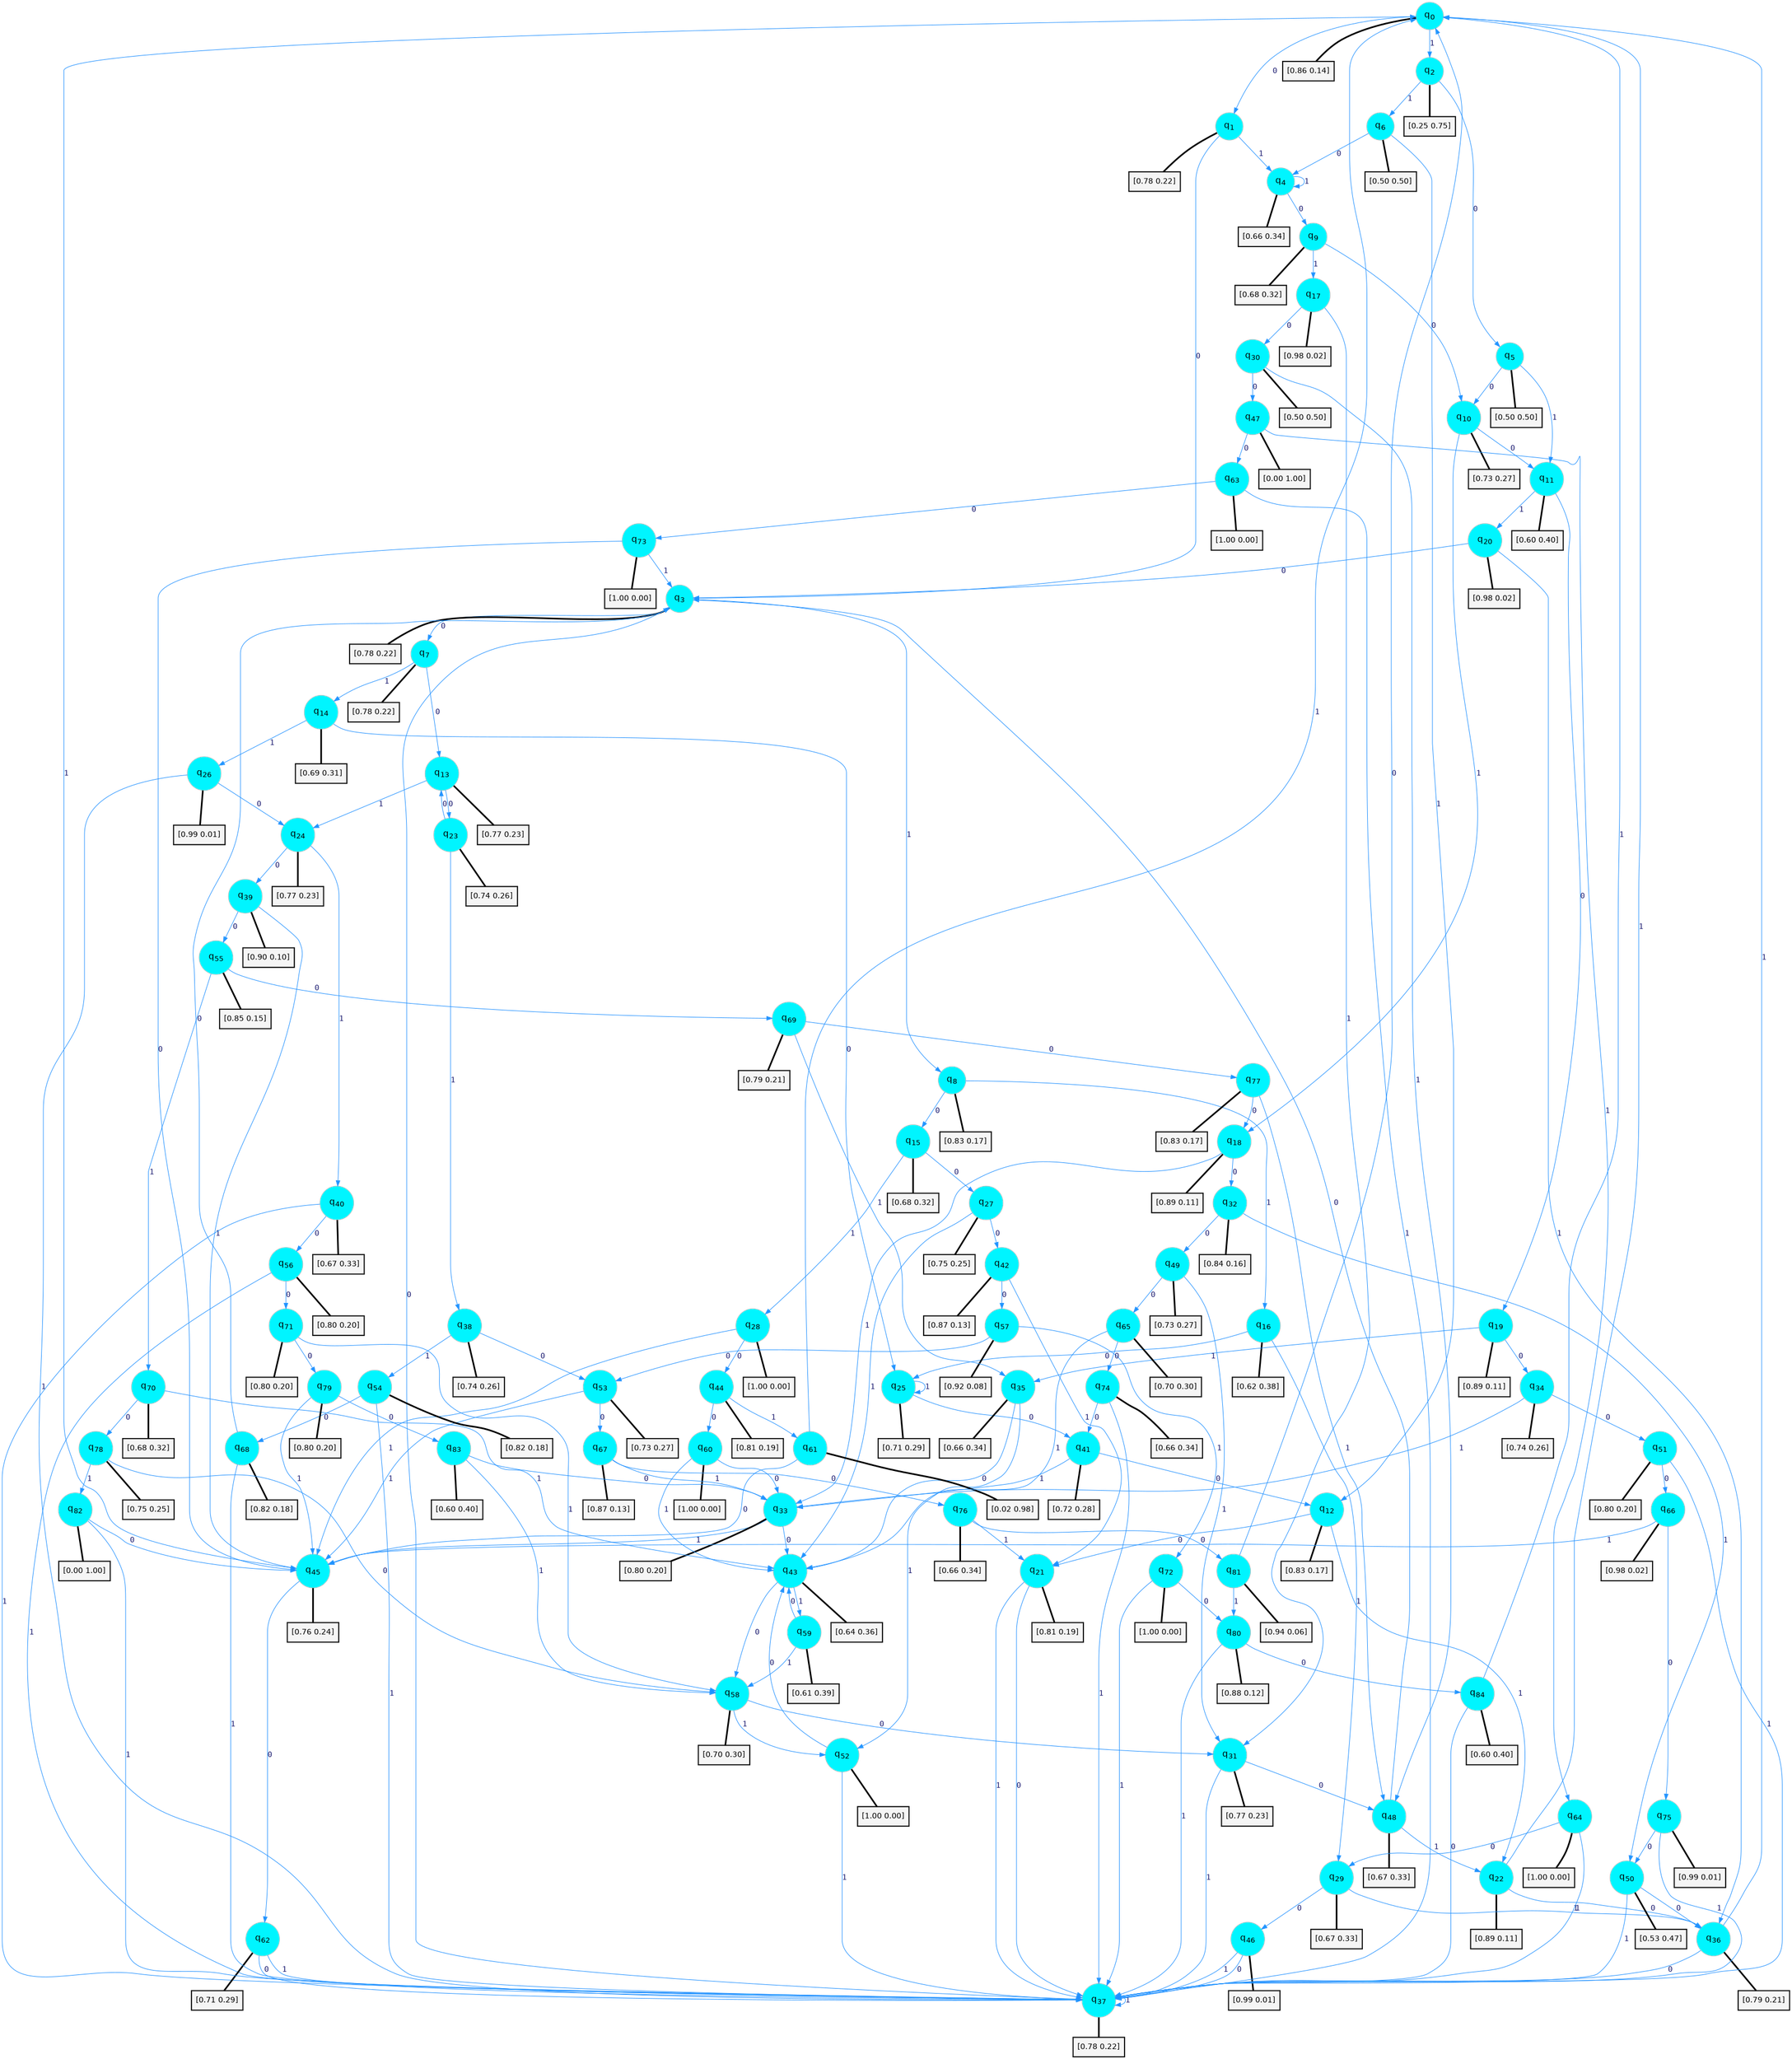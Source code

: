digraph G {
graph [
bgcolor=transparent, dpi=300, rankdir=TD, size="40,25"];
node [
color=gray, fillcolor=turquoise1, fontcolor=black, fontname=Helvetica, fontsize=16, fontweight=bold, shape=circle, style=filled];
edge [
arrowsize=1, color=dodgerblue1, fontcolor=midnightblue, fontname=courier, fontweight=bold, penwidth=1, style=solid, weight=20];
0[label=<q<SUB>0</SUB>>];
1[label=<q<SUB>1</SUB>>];
2[label=<q<SUB>2</SUB>>];
3[label=<q<SUB>3</SUB>>];
4[label=<q<SUB>4</SUB>>];
5[label=<q<SUB>5</SUB>>];
6[label=<q<SUB>6</SUB>>];
7[label=<q<SUB>7</SUB>>];
8[label=<q<SUB>8</SUB>>];
9[label=<q<SUB>9</SUB>>];
10[label=<q<SUB>10</SUB>>];
11[label=<q<SUB>11</SUB>>];
12[label=<q<SUB>12</SUB>>];
13[label=<q<SUB>13</SUB>>];
14[label=<q<SUB>14</SUB>>];
15[label=<q<SUB>15</SUB>>];
16[label=<q<SUB>16</SUB>>];
17[label=<q<SUB>17</SUB>>];
18[label=<q<SUB>18</SUB>>];
19[label=<q<SUB>19</SUB>>];
20[label=<q<SUB>20</SUB>>];
21[label=<q<SUB>21</SUB>>];
22[label=<q<SUB>22</SUB>>];
23[label=<q<SUB>23</SUB>>];
24[label=<q<SUB>24</SUB>>];
25[label=<q<SUB>25</SUB>>];
26[label=<q<SUB>26</SUB>>];
27[label=<q<SUB>27</SUB>>];
28[label=<q<SUB>28</SUB>>];
29[label=<q<SUB>29</SUB>>];
30[label=<q<SUB>30</SUB>>];
31[label=<q<SUB>31</SUB>>];
32[label=<q<SUB>32</SUB>>];
33[label=<q<SUB>33</SUB>>];
34[label=<q<SUB>34</SUB>>];
35[label=<q<SUB>35</SUB>>];
36[label=<q<SUB>36</SUB>>];
37[label=<q<SUB>37</SUB>>];
38[label=<q<SUB>38</SUB>>];
39[label=<q<SUB>39</SUB>>];
40[label=<q<SUB>40</SUB>>];
41[label=<q<SUB>41</SUB>>];
42[label=<q<SUB>42</SUB>>];
43[label=<q<SUB>43</SUB>>];
44[label=<q<SUB>44</SUB>>];
45[label=<q<SUB>45</SUB>>];
46[label=<q<SUB>46</SUB>>];
47[label=<q<SUB>47</SUB>>];
48[label=<q<SUB>48</SUB>>];
49[label=<q<SUB>49</SUB>>];
50[label=<q<SUB>50</SUB>>];
51[label=<q<SUB>51</SUB>>];
52[label=<q<SUB>52</SUB>>];
53[label=<q<SUB>53</SUB>>];
54[label=<q<SUB>54</SUB>>];
55[label=<q<SUB>55</SUB>>];
56[label=<q<SUB>56</SUB>>];
57[label=<q<SUB>57</SUB>>];
58[label=<q<SUB>58</SUB>>];
59[label=<q<SUB>59</SUB>>];
60[label=<q<SUB>60</SUB>>];
61[label=<q<SUB>61</SUB>>];
62[label=<q<SUB>62</SUB>>];
63[label=<q<SUB>63</SUB>>];
64[label=<q<SUB>64</SUB>>];
65[label=<q<SUB>65</SUB>>];
66[label=<q<SUB>66</SUB>>];
67[label=<q<SUB>67</SUB>>];
68[label=<q<SUB>68</SUB>>];
69[label=<q<SUB>69</SUB>>];
70[label=<q<SUB>70</SUB>>];
71[label=<q<SUB>71</SUB>>];
72[label=<q<SUB>72</SUB>>];
73[label=<q<SUB>73</SUB>>];
74[label=<q<SUB>74</SUB>>];
75[label=<q<SUB>75</SUB>>];
76[label=<q<SUB>76</SUB>>];
77[label=<q<SUB>77</SUB>>];
78[label=<q<SUB>78</SUB>>];
79[label=<q<SUB>79</SUB>>];
80[label=<q<SUB>80</SUB>>];
81[label=<q<SUB>81</SUB>>];
82[label=<q<SUB>82</SUB>>];
83[label=<q<SUB>83</SUB>>];
84[label=<q<SUB>84</SUB>>];
85[label="[0.86 0.14]", shape=box,fontcolor=black, fontname=Helvetica, fontsize=14, penwidth=2, fillcolor=whitesmoke,color=black];
86[label="[0.78 0.22]", shape=box,fontcolor=black, fontname=Helvetica, fontsize=14, penwidth=2, fillcolor=whitesmoke,color=black];
87[label="[0.25 0.75]", shape=box,fontcolor=black, fontname=Helvetica, fontsize=14, penwidth=2, fillcolor=whitesmoke,color=black];
88[label="[0.78 0.22]", shape=box,fontcolor=black, fontname=Helvetica, fontsize=14, penwidth=2, fillcolor=whitesmoke,color=black];
89[label="[0.66 0.34]", shape=box,fontcolor=black, fontname=Helvetica, fontsize=14, penwidth=2, fillcolor=whitesmoke,color=black];
90[label="[0.50 0.50]", shape=box,fontcolor=black, fontname=Helvetica, fontsize=14, penwidth=2, fillcolor=whitesmoke,color=black];
91[label="[0.50 0.50]", shape=box,fontcolor=black, fontname=Helvetica, fontsize=14, penwidth=2, fillcolor=whitesmoke,color=black];
92[label="[0.78 0.22]", shape=box,fontcolor=black, fontname=Helvetica, fontsize=14, penwidth=2, fillcolor=whitesmoke,color=black];
93[label="[0.83 0.17]", shape=box,fontcolor=black, fontname=Helvetica, fontsize=14, penwidth=2, fillcolor=whitesmoke,color=black];
94[label="[0.68 0.32]", shape=box,fontcolor=black, fontname=Helvetica, fontsize=14, penwidth=2, fillcolor=whitesmoke,color=black];
95[label="[0.73 0.27]", shape=box,fontcolor=black, fontname=Helvetica, fontsize=14, penwidth=2, fillcolor=whitesmoke,color=black];
96[label="[0.60 0.40]", shape=box,fontcolor=black, fontname=Helvetica, fontsize=14, penwidth=2, fillcolor=whitesmoke,color=black];
97[label="[0.83 0.17]", shape=box,fontcolor=black, fontname=Helvetica, fontsize=14, penwidth=2, fillcolor=whitesmoke,color=black];
98[label="[0.77 0.23]", shape=box,fontcolor=black, fontname=Helvetica, fontsize=14, penwidth=2, fillcolor=whitesmoke,color=black];
99[label="[0.69 0.31]", shape=box,fontcolor=black, fontname=Helvetica, fontsize=14, penwidth=2, fillcolor=whitesmoke,color=black];
100[label="[0.68 0.32]", shape=box,fontcolor=black, fontname=Helvetica, fontsize=14, penwidth=2, fillcolor=whitesmoke,color=black];
101[label="[0.62 0.38]", shape=box,fontcolor=black, fontname=Helvetica, fontsize=14, penwidth=2, fillcolor=whitesmoke,color=black];
102[label="[0.98 0.02]", shape=box,fontcolor=black, fontname=Helvetica, fontsize=14, penwidth=2, fillcolor=whitesmoke,color=black];
103[label="[0.89 0.11]", shape=box,fontcolor=black, fontname=Helvetica, fontsize=14, penwidth=2, fillcolor=whitesmoke,color=black];
104[label="[0.89 0.11]", shape=box,fontcolor=black, fontname=Helvetica, fontsize=14, penwidth=2, fillcolor=whitesmoke,color=black];
105[label="[0.98 0.02]", shape=box,fontcolor=black, fontname=Helvetica, fontsize=14, penwidth=2, fillcolor=whitesmoke,color=black];
106[label="[0.81 0.19]", shape=box,fontcolor=black, fontname=Helvetica, fontsize=14, penwidth=2, fillcolor=whitesmoke,color=black];
107[label="[0.89 0.11]", shape=box,fontcolor=black, fontname=Helvetica, fontsize=14, penwidth=2, fillcolor=whitesmoke,color=black];
108[label="[0.74 0.26]", shape=box,fontcolor=black, fontname=Helvetica, fontsize=14, penwidth=2, fillcolor=whitesmoke,color=black];
109[label="[0.77 0.23]", shape=box,fontcolor=black, fontname=Helvetica, fontsize=14, penwidth=2, fillcolor=whitesmoke,color=black];
110[label="[0.71 0.29]", shape=box,fontcolor=black, fontname=Helvetica, fontsize=14, penwidth=2, fillcolor=whitesmoke,color=black];
111[label="[0.99 0.01]", shape=box,fontcolor=black, fontname=Helvetica, fontsize=14, penwidth=2, fillcolor=whitesmoke,color=black];
112[label="[0.75 0.25]", shape=box,fontcolor=black, fontname=Helvetica, fontsize=14, penwidth=2, fillcolor=whitesmoke,color=black];
113[label="[1.00 0.00]", shape=box,fontcolor=black, fontname=Helvetica, fontsize=14, penwidth=2, fillcolor=whitesmoke,color=black];
114[label="[0.67 0.33]", shape=box,fontcolor=black, fontname=Helvetica, fontsize=14, penwidth=2, fillcolor=whitesmoke,color=black];
115[label="[0.50 0.50]", shape=box,fontcolor=black, fontname=Helvetica, fontsize=14, penwidth=2, fillcolor=whitesmoke,color=black];
116[label="[0.77 0.23]", shape=box,fontcolor=black, fontname=Helvetica, fontsize=14, penwidth=2, fillcolor=whitesmoke,color=black];
117[label="[0.84 0.16]", shape=box,fontcolor=black, fontname=Helvetica, fontsize=14, penwidth=2, fillcolor=whitesmoke,color=black];
118[label="[0.80 0.20]", shape=box,fontcolor=black, fontname=Helvetica, fontsize=14, penwidth=2, fillcolor=whitesmoke,color=black];
119[label="[0.74 0.26]", shape=box,fontcolor=black, fontname=Helvetica, fontsize=14, penwidth=2, fillcolor=whitesmoke,color=black];
120[label="[0.66 0.34]", shape=box,fontcolor=black, fontname=Helvetica, fontsize=14, penwidth=2, fillcolor=whitesmoke,color=black];
121[label="[0.79 0.21]", shape=box,fontcolor=black, fontname=Helvetica, fontsize=14, penwidth=2, fillcolor=whitesmoke,color=black];
122[label="[0.78 0.22]", shape=box,fontcolor=black, fontname=Helvetica, fontsize=14, penwidth=2, fillcolor=whitesmoke,color=black];
123[label="[0.74 0.26]", shape=box,fontcolor=black, fontname=Helvetica, fontsize=14, penwidth=2, fillcolor=whitesmoke,color=black];
124[label="[0.90 0.10]", shape=box,fontcolor=black, fontname=Helvetica, fontsize=14, penwidth=2, fillcolor=whitesmoke,color=black];
125[label="[0.67 0.33]", shape=box,fontcolor=black, fontname=Helvetica, fontsize=14, penwidth=2, fillcolor=whitesmoke,color=black];
126[label="[0.72 0.28]", shape=box,fontcolor=black, fontname=Helvetica, fontsize=14, penwidth=2, fillcolor=whitesmoke,color=black];
127[label="[0.87 0.13]", shape=box,fontcolor=black, fontname=Helvetica, fontsize=14, penwidth=2, fillcolor=whitesmoke,color=black];
128[label="[0.64 0.36]", shape=box,fontcolor=black, fontname=Helvetica, fontsize=14, penwidth=2, fillcolor=whitesmoke,color=black];
129[label="[0.81 0.19]", shape=box,fontcolor=black, fontname=Helvetica, fontsize=14, penwidth=2, fillcolor=whitesmoke,color=black];
130[label="[0.76 0.24]", shape=box,fontcolor=black, fontname=Helvetica, fontsize=14, penwidth=2, fillcolor=whitesmoke,color=black];
131[label="[0.99 0.01]", shape=box,fontcolor=black, fontname=Helvetica, fontsize=14, penwidth=2, fillcolor=whitesmoke,color=black];
132[label="[0.00 1.00]", shape=box,fontcolor=black, fontname=Helvetica, fontsize=14, penwidth=2, fillcolor=whitesmoke,color=black];
133[label="[0.67 0.33]", shape=box,fontcolor=black, fontname=Helvetica, fontsize=14, penwidth=2, fillcolor=whitesmoke,color=black];
134[label="[0.73 0.27]", shape=box,fontcolor=black, fontname=Helvetica, fontsize=14, penwidth=2, fillcolor=whitesmoke,color=black];
135[label="[0.53 0.47]", shape=box,fontcolor=black, fontname=Helvetica, fontsize=14, penwidth=2, fillcolor=whitesmoke,color=black];
136[label="[0.80 0.20]", shape=box,fontcolor=black, fontname=Helvetica, fontsize=14, penwidth=2, fillcolor=whitesmoke,color=black];
137[label="[1.00 0.00]", shape=box,fontcolor=black, fontname=Helvetica, fontsize=14, penwidth=2, fillcolor=whitesmoke,color=black];
138[label="[0.73 0.27]", shape=box,fontcolor=black, fontname=Helvetica, fontsize=14, penwidth=2, fillcolor=whitesmoke,color=black];
139[label="[0.82 0.18]", shape=box,fontcolor=black, fontname=Helvetica, fontsize=14, penwidth=2, fillcolor=whitesmoke,color=black];
140[label="[0.85 0.15]", shape=box,fontcolor=black, fontname=Helvetica, fontsize=14, penwidth=2, fillcolor=whitesmoke,color=black];
141[label="[0.80 0.20]", shape=box,fontcolor=black, fontname=Helvetica, fontsize=14, penwidth=2, fillcolor=whitesmoke,color=black];
142[label="[0.92 0.08]", shape=box,fontcolor=black, fontname=Helvetica, fontsize=14, penwidth=2, fillcolor=whitesmoke,color=black];
143[label="[0.70 0.30]", shape=box,fontcolor=black, fontname=Helvetica, fontsize=14, penwidth=2, fillcolor=whitesmoke,color=black];
144[label="[0.61 0.39]", shape=box,fontcolor=black, fontname=Helvetica, fontsize=14, penwidth=2, fillcolor=whitesmoke,color=black];
145[label="[1.00 0.00]", shape=box,fontcolor=black, fontname=Helvetica, fontsize=14, penwidth=2, fillcolor=whitesmoke,color=black];
146[label="[0.02 0.98]", shape=box,fontcolor=black, fontname=Helvetica, fontsize=14, penwidth=2, fillcolor=whitesmoke,color=black];
147[label="[0.71 0.29]", shape=box,fontcolor=black, fontname=Helvetica, fontsize=14, penwidth=2, fillcolor=whitesmoke,color=black];
148[label="[1.00 0.00]", shape=box,fontcolor=black, fontname=Helvetica, fontsize=14, penwidth=2, fillcolor=whitesmoke,color=black];
149[label="[1.00 0.00]", shape=box,fontcolor=black, fontname=Helvetica, fontsize=14, penwidth=2, fillcolor=whitesmoke,color=black];
150[label="[0.70 0.30]", shape=box,fontcolor=black, fontname=Helvetica, fontsize=14, penwidth=2, fillcolor=whitesmoke,color=black];
151[label="[0.98 0.02]", shape=box,fontcolor=black, fontname=Helvetica, fontsize=14, penwidth=2, fillcolor=whitesmoke,color=black];
152[label="[0.87 0.13]", shape=box,fontcolor=black, fontname=Helvetica, fontsize=14, penwidth=2, fillcolor=whitesmoke,color=black];
153[label="[0.82 0.18]", shape=box,fontcolor=black, fontname=Helvetica, fontsize=14, penwidth=2, fillcolor=whitesmoke,color=black];
154[label="[0.79 0.21]", shape=box,fontcolor=black, fontname=Helvetica, fontsize=14, penwidth=2, fillcolor=whitesmoke,color=black];
155[label="[0.68 0.32]", shape=box,fontcolor=black, fontname=Helvetica, fontsize=14, penwidth=2, fillcolor=whitesmoke,color=black];
156[label="[0.80 0.20]", shape=box,fontcolor=black, fontname=Helvetica, fontsize=14, penwidth=2, fillcolor=whitesmoke,color=black];
157[label="[1.00 0.00]", shape=box,fontcolor=black, fontname=Helvetica, fontsize=14, penwidth=2, fillcolor=whitesmoke,color=black];
158[label="[1.00 0.00]", shape=box,fontcolor=black, fontname=Helvetica, fontsize=14, penwidth=2, fillcolor=whitesmoke,color=black];
159[label="[0.66 0.34]", shape=box,fontcolor=black, fontname=Helvetica, fontsize=14, penwidth=2, fillcolor=whitesmoke,color=black];
160[label="[0.99 0.01]", shape=box,fontcolor=black, fontname=Helvetica, fontsize=14, penwidth=2, fillcolor=whitesmoke,color=black];
161[label="[0.66 0.34]", shape=box,fontcolor=black, fontname=Helvetica, fontsize=14, penwidth=2, fillcolor=whitesmoke,color=black];
162[label="[0.83 0.17]", shape=box,fontcolor=black, fontname=Helvetica, fontsize=14, penwidth=2, fillcolor=whitesmoke,color=black];
163[label="[0.75 0.25]", shape=box,fontcolor=black, fontname=Helvetica, fontsize=14, penwidth=2, fillcolor=whitesmoke,color=black];
164[label="[0.80 0.20]", shape=box,fontcolor=black, fontname=Helvetica, fontsize=14, penwidth=2, fillcolor=whitesmoke,color=black];
165[label="[0.88 0.12]", shape=box,fontcolor=black, fontname=Helvetica, fontsize=14, penwidth=2, fillcolor=whitesmoke,color=black];
166[label="[0.94 0.06]", shape=box,fontcolor=black, fontname=Helvetica, fontsize=14, penwidth=2, fillcolor=whitesmoke,color=black];
167[label="[0.00 1.00]", shape=box,fontcolor=black, fontname=Helvetica, fontsize=14, penwidth=2, fillcolor=whitesmoke,color=black];
168[label="[0.60 0.40]", shape=box,fontcolor=black, fontname=Helvetica, fontsize=14, penwidth=2, fillcolor=whitesmoke,color=black];
169[label="[0.60 0.40]", shape=box,fontcolor=black, fontname=Helvetica, fontsize=14, penwidth=2, fillcolor=whitesmoke,color=black];
0->1 [label=0];
0->2 [label=1];
0->85 [arrowhead=none, penwidth=3,color=black];
1->3 [label=0];
1->4 [label=1];
1->86 [arrowhead=none, penwidth=3,color=black];
2->5 [label=0];
2->6 [label=1];
2->87 [arrowhead=none, penwidth=3,color=black];
3->7 [label=0];
3->8 [label=1];
3->88 [arrowhead=none, penwidth=3,color=black];
4->9 [label=0];
4->4 [label=1];
4->89 [arrowhead=none, penwidth=3,color=black];
5->10 [label=0];
5->11 [label=1];
5->90 [arrowhead=none, penwidth=3,color=black];
6->4 [label=0];
6->12 [label=1];
6->91 [arrowhead=none, penwidth=3,color=black];
7->13 [label=0];
7->14 [label=1];
7->92 [arrowhead=none, penwidth=3,color=black];
8->15 [label=0];
8->16 [label=1];
8->93 [arrowhead=none, penwidth=3,color=black];
9->10 [label=0];
9->17 [label=1];
9->94 [arrowhead=none, penwidth=3,color=black];
10->11 [label=0];
10->18 [label=1];
10->95 [arrowhead=none, penwidth=3,color=black];
11->19 [label=0];
11->20 [label=1];
11->96 [arrowhead=none, penwidth=3,color=black];
12->21 [label=0];
12->22 [label=1];
12->97 [arrowhead=none, penwidth=3,color=black];
13->23 [label=0];
13->24 [label=1];
13->98 [arrowhead=none, penwidth=3,color=black];
14->25 [label=0];
14->26 [label=1];
14->99 [arrowhead=none, penwidth=3,color=black];
15->27 [label=0];
15->28 [label=1];
15->100 [arrowhead=none, penwidth=3,color=black];
16->25 [label=0];
16->29 [label=1];
16->101 [arrowhead=none, penwidth=3,color=black];
17->30 [label=0];
17->31 [label=1];
17->102 [arrowhead=none, penwidth=3,color=black];
18->32 [label=0];
18->33 [label=1];
18->103 [arrowhead=none, penwidth=3,color=black];
19->34 [label=0];
19->35 [label=1];
19->104 [arrowhead=none, penwidth=3,color=black];
20->3 [label=0];
20->36 [label=1];
20->105 [arrowhead=none, penwidth=3,color=black];
21->37 [label=0];
21->37 [label=1];
21->106 [arrowhead=none, penwidth=3,color=black];
22->36 [label=0];
22->0 [label=1];
22->107 [arrowhead=none, penwidth=3,color=black];
23->13 [label=0];
23->38 [label=1];
23->108 [arrowhead=none, penwidth=3,color=black];
24->39 [label=0];
24->40 [label=1];
24->109 [arrowhead=none, penwidth=3,color=black];
25->41 [label=0];
25->25 [label=1];
25->110 [arrowhead=none, penwidth=3,color=black];
26->24 [label=0];
26->37 [label=1];
26->111 [arrowhead=none, penwidth=3,color=black];
27->42 [label=0];
27->43 [label=1];
27->112 [arrowhead=none, penwidth=3,color=black];
28->44 [label=0];
28->45 [label=1];
28->113 [arrowhead=none, penwidth=3,color=black];
29->46 [label=0];
29->36 [label=1];
29->114 [arrowhead=none, penwidth=3,color=black];
30->47 [label=0];
30->48 [label=1];
30->115 [arrowhead=none, penwidth=3,color=black];
31->48 [label=0];
31->37 [label=1];
31->116 [arrowhead=none, penwidth=3,color=black];
32->49 [label=0];
32->50 [label=1];
32->117 [arrowhead=none, penwidth=3,color=black];
33->43 [label=0];
33->45 [label=1];
33->118 [arrowhead=none, penwidth=3,color=black];
34->51 [label=0];
34->33 [label=1];
34->119 [arrowhead=none, penwidth=3,color=black];
35->43 [label=0];
35->52 [label=1];
35->120 [arrowhead=none, penwidth=3,color=black];
36->37 [label=0];
36->0 [label=1];
36->121 [arrowhead=none, penwidth=3,color=black];
37->3 [label=0];
37->37 [label=1];
37->122 [arrowhead=none, penwidth=3,color=black];
38->53 [label=0];
38->54 [label=1];
38->123 [arrowhead=none, penwidth=3,color=black];
39->55 [label=0];
39->45 [label=1];
39->124 [arrowhead=none, penwidth=3,color=black];
40->56 [label=0];
40->37 [label=1];
40->125 [arrowhead=none, penwidth=3,color=black];
41->12 [label=0];
41->33 [label=1];
41->126 [arrowhead=none, penwidth=3,color=black];
42->57 [label=0];
42->21 [label=1];
42->127 [arrowhead=none, penwidth=3,color=black];
43->58 [label=0];
43->59 [label=1];
43->128 [arrowhead=none, penwidth=3,color=black];
44->60 [label=0];
44->61 [label=1];
44->129 [arrowhead=none, penwidth=3,color=black];
45->62 [label=0];
45->0 [label=1];
45->130 [arrowhead=none, penwidth=3,color=black];
46->37 [label=0];
46->37 [label=1];
46->131 [arrowhead=none, penwidth=3,color=black];
47->63 [label=0];
47->64 [label=1];
47->132 [arrowhead=none, penwidth=3,color=black];
48->3 [label=0];
48->22 [label=1];
48->133 [arrowhead=none, penwidth=3,color=black];
49->65 [label=0];
49->31 [label=1];
49->134 [arrowhead=none, penwidth=3,color=black];
50->36 [label=0];
50->37 [label=1];
50->135 [arrowhead=none, penwidth=3,color=black];
51->66 [label=0];
51->37 [label=1];
51->136 [arrowhead=none, penwidth=3,color=black];
52->43 [label=0];
52->37 [label=1];
52->137 [arrowhead=none, penwidth=3,color=black];
53->67 [label=0];
53->45 [label=1];
53->138 [arrowhead=none, penwidth=3,color=black];
54->68 [label=0];
54->37 [label=1];
54->139 [arrowhead=none, penwidth=3,color=black];
55->69 [label=0];
55->70 [label=1];
55->140 [arrowhead=none, penwidth=3,color=black];
56->71 [label=0];
56->37 [label=1];
56->141 [arrowhead=none, penwidth=3,color=black];
57->53 [label=0];
57->72 [label=1];
57->142 [arrowhead=none, penwidth=3,color=black];
58->31 [label=0];
58->52 [label=1];
58->143 [arrowhead=none, penwidth=3,color=black];
59->43 [label=0];
59->58 [label=1];
59->144 [arrowhead=none, penwidth=3,color=black];
60->33 [label=0];
60->43 [label=1];
60->145 [arrowhead=none, penwidth=3,color=black];
61->45 [label=0];
61->0 [label=1];
61->146 [arrowhead=none, penwidth=3,color=black];
62->37 [label=0];
62->37 [label=1];
62->147 [arrowhead=none, penwidth=3,color=black];
63->73 [label=0];
63->37 [label=1];
63->148 [arrowhead=none, penwidth=3,color=black];
64->29 [label=0];
64->37 [label=1];
64->149 [arrowhead=none, penwidth=3,color=black];
65->74 [label=0];
65->43 [label=1];
65->150 [arrowhead=none, penwidth=3,color=black];
66->75 [label=0];
66->45 [label=1];
66->151 [arrowhead=none, penwidth=3,color=black];
67->76 [label=0];
67->33 [label=1];
67->152 [arrowhead=none, penwidth=3,color=black];
68->3 [label=0];
68->37 [label=1];
68->153 [arrowhead=none, penwidth=3,color=black];
69->77 [label=0];
69->35 [label=1];
69->154 [arrowhead=none, penwidth=3,color=black];
70->78 [label=0];
70->43 [label=1];
70->155 [arrowhead=none, penwidth=3,color=black];
71->79 [label=0];
71->58 [label=1];
71->156 [arrowhead=none, penwidth=3,color=black];
72->80 [label=0];
72->37 [label=1];
72->157 [arrowhead=none, penwidth=3,color=black];
73->45 [label=0];
73->3 [label=1];
73->158 [arrowhead=none, penwidth=3,color=black];
74->41 [label=0];
74->37 [label=1];
74->159 [arrowhead=none, penwidth=3,color=black];
75->50 [label=0];
75->37 [label=1];
75->160 [arrowhead=none, penwidth=3,color=black];
76->81 [label=0];
76->21 [label=1];
76->161 [arrowhead=none, penwidth=3,color=black];
77->18 [label=0];
77->48 [label=1];
77->162 [arrowhead=none, penwidth=3,color=black];
78->58 [label=0];
78->82 [label=1];
78->163 [arrowhead=none, penwidth=3,color=black];
79->83 [label=0];
79->45 [label=1];
79->164 [arrowhead=none, penwidth=3,color=black];
80->84 [label=0];
80->37 [label=1];
80->165 [arrowhead=none, penwidth=3,color=black];
81->0 [label=0];
81->80 [label=1];
81->166 [arrowhead=none, penwidth=3,color=black];
82->45 [label=0];
82->37 [label=1];
82->167 [arrowhead=none, penwidth=3,color=black];
83->33 [label=0];
83->58 [label=1];
83->168 [arrowhead=none, penwidth=3,color=black];
84->37 [label=0];
84->0 [label=1];
84->169 [arrowhead=none, penwidth=3,color=black];
}
